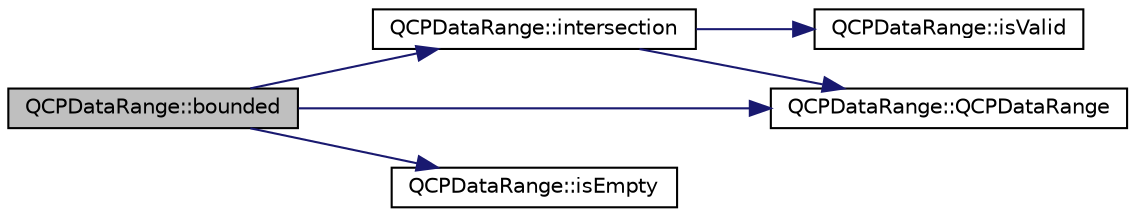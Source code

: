 digraph "QCPDataRange::bounded"
{
  edge [fontname="Helvetica",fontsize="10",labelfontname="Helvetica",labelfontsize="10"];
  node [fontname="Helvetica",fontsize="10",shape=record];
  rankdir="LR";
  Node53 [label="QCPDataRange::bounded",height=0.2,width=0.4,color="black", fillcolor="grey75", style="filled", fontcolor="black"];
  Node53 -> Node54 [color="midnightblue",fontsize="10",style="solid",fontname="Helvetica"];
  Node54 [label="QCPDataRange::intersection",height=0.2,width=0.4,color="black", fillcolor="white", style="filled",URL="$class_q_c_p_data_range.html#a84e1e03129dd52528efb4bac18d30183"];
  Node54 -> Node55 [color="midnightblue",fontsize="10",style="solid",fontname="Helvetica"];
  Node55 [label="QCPDataRange::isValid",height=0.2,width=0.4,color="black", fillcolor="white", style="filled",URL="$class_q_c_p_data_range.html#aae53a37472212dca0a7939963e20dba0"];
  Node54 -> Node56 [color="midnightblue",fontsize="10",style="solid",fontname="Helvetica"];
  Node56 [label="QCPDataRange::QCPDataRange",height=0.2,width=0.4,color="black", fillcolor="white", style="filled",URL="$class_q_c_p_data_range.html#a49e72fd9bace1da9d875136dcc04c986"];
  Node53 -> Node57 [color="midnightblue",fontsize="10",style="solid",fontname="Helvetica"];
  Node57 [label="QCPDataRange::isEmpty",height=0.2,width=0.4,color="black", fillcolor="white", style="filled",URL="$class_q_c_p_data_range.html#ac32e53fc05d6cd2eac96b96a7265d3b8"];
  Node53 -> Node56 [color="midnightblue",fontsize="10",style="solid",fontname="Helvetica"];
}
